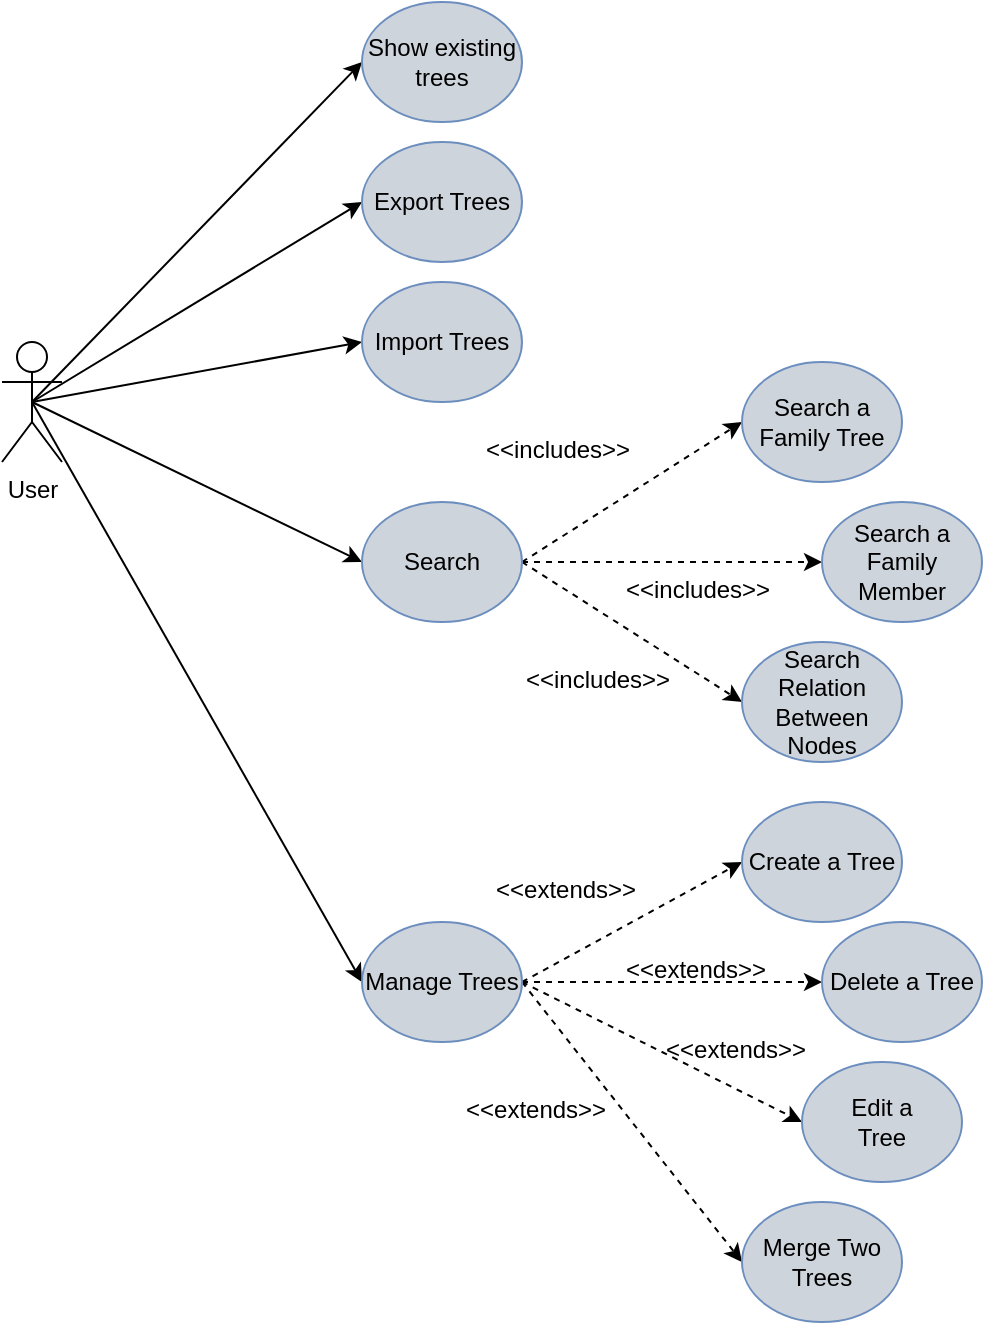 <mxfile version="15.9.1" type="device"><diagram id="8ynFQe-6-5DNuaUiLX24" name="Page-1"><mxGraphModel dx="1422" dy="752" grid="1" gridSize="10" guides="1" tooltips="1" connect="1" arrows="1" fold="1" page="1" pageScale="1" pageWidth="850" pageHeight="1100" math="0" shadow="0"><root><mxCell id="0"/><mxCell id="1" parent="0"/><mxCell id="_SxZ1mMRZh8LVdbe7auQ-15" style="edgeStyle=none;rounded=0;orthogonalLoop=1;jettySize=auto;html=1;exitX=0.5;exitY=0.5;exitDx=0;exitDy=0;exitPerimeter=0;entryX=0;entryY=0.5;entryDx=0;entryDy=0;" parent="1" source="_SxZ1mMRZh8LVdbe7auQ-1" target="73vyF5vkc-NGcU3Nevvp-14" edge="1"><mxGeometry relative="1" as="geometry"><mxPoint x="320" y="320" as="targetPoint"/></mxGeometry></mxCell><mxCell id="_SxZ1mMRZh8LVdbe7auQ-16" style="edgeStyle=none;rounded=0;orthogonalLoop=1;jettySize=auto;html=1;exitX=0.5;exitY=0.5;exitDx=0;exitDy=0;exitPerimeter=0;entryX=0;entryY=0.5;entryDx=0;entryDy=0;" parent="1" source="_SxZ1mMRZh8LVdbe7auQ-1" target="73vyF5vkc-NGcU3Nevvp-12" edge="1"><mxGeometry relative="1" as="geometry"><mxPoint x="320" y="375" as="targetPoint"/></mxGeometry></mxCell><mxCell id="_SxZ1mMRZh8LVdbe7auQ-17" style="edgeStyle=none;rounded=0;orthogonalLoop=1;jettySize=auto;html=1;exitX=0.5;exitY=0.5;exitDx=0;exitDy=0;exitPerimeter=0;entryX=0;entryY=0.5;entryDx=0;entryDy=0;" parent="1" source="_SxZ1mMRZh8LVdbe7auQ-1" target="73vyF5vkc-NGcU3Nevvp-13" edge="1"><mxGeometry relative="1" as="geometry"><mxPoint x="320.0" y="475" as="targetPoint"/></mxGeometry></mxCell><mxCell id="_SxZ1mMRZh8LVdbe7auQ-23" style="edgeStyle=none;rounded=0;orthogonalLoop=1;jettySize=auto;html=1;exitX=0.5;exitY=0.5;exitDx=0;exitDy=0;exitPerimeter=0;entryX=0;entryY=0.5;entryDx=0;entryDy=0;" parent="1" source="_SxZ1mMRZh8LVdbe7auQ-1" target="73vyF5vkc-NGcU3Nevvp-19" edge="1"><mxGeometry relative="1" as="geometry"><mxPoint x="320.0" y="685" as="targetPoint"/><Array as="points"/></mxGeometry></mxCell><mxCell id="_SxZ1mMRZh8LVdbe7auQ-1" value="&lt;div&gt;User&lt;/div&gt;" style="shape=umlActor;verticalLabelPosition=bottom;verticalAlign=top;html=1;outlineConnect=0;" parent="1" vertex="1"><mxGeometry x="140" y="370" width="30" height="60" as="geometry"/></mxCell><mxCell id="_SxZ1mMRZh8LVdbe7auQ-19" style="edgeStyle=none;rounded=0;orthogonalLoop=1;jettySize=auto;html=1;exitX=1;exitY=0.5;exitDx=0;exitDy=0;entryX=0;entryY=0.5;entryDx=0;entryDy=0;dashed=1;" parent="1" source="73vyF5vkc-NGcU3Nevvp-13" target="73vyF5vkc-NGcU3Nevvp-11" edge="1"><mxGeometry relative="1" as="geometry"><mxPoint x="510" y="400" as="targetPoint"/><mxPoint x="390.0" y="475" as="sourcePoint"/></mxGeometry></mxCell><mxCell id="_SxZ1mMRZh8LVdbe7auQ-20" style="edgeStyle=none;rounded=0;orthogonalLoop=1;jettySize=auto;html=1;exitX=1;exitY=0.5;exitDx=0;exitDy=0;entryX=0;entryY=0.5;entryDx=0;entryDy=0;dashed=1;" parent="1" source="73vyF5vkc-NGcU3Nevvp-13" target="73vyF5vkc-NGcU3Nevvp-10" edge="1"><mxGeometry relative="1" as="geometry"><mxPoint x="510" y="475" as="targetPoint"/><mxPoint x="390.0" y="475" as="sourcePoint"/></mxGeometry></mxCell><mxCell id="_SxZ1mMRZh8LVdbe7auQ-43" style="edgeStyle=none;rounded=0;orthogonalLoop=1;jettySize=auto;html=1;exitX=1;exitY=0.5;exitDx=0;exitDy=0;dashed=1;entryX=0;entryY=0.5;entryDx=0;entryDy=0;" parent="1" source="73vyF5vkc-NGcU3Nevvp-13" target="_SxZ1mMRZh8LVdbe7auQ-45" edge="1"><mxGeometry relative="1" as="geometry"><mxPoint x="490" y="550" as="targetPoint"/><mxPoint x="390.0" y="475" as="sourcePoint"/></mxGeometry></mxCell><mxCell id="_SxZ1mMRZh8LVdbe7auQ-14" style="edgeStyle=none;rounded=0;orthogonalLoop=1;jettySize=auto;html=1;entryX=0;entryY=0.5;entryDx=0;entryDy=0;" parent="1" target="73vyF5vkc-NGcU3Nevvp-15" edge="1"><mxGeometry relative="1" as="geometry"><mxPoint x="155" y="400" as="sourcePoint"/><mxPoint x="320" y="245" as="targetPoint"/></mxGeometry></mxCell><mxCell id="_SxZ1mMRZh8LVdbe7auQ-25" style="edgeStyle=none;rounded=0;orthogonalLoop=1;jettySize=auto;html=1;exitX=1;exitY=0.5;exitDx=0;exitDy=0;entryX=0;entryY=0.5;entryDx=0;entryDy=0;dashed=1;" parent="1" source="73vyF5vkc-NGcU3Nevvp-19" target="73vyF5vkc-NGcU3Nevvp-16" edge="1"><mxGeometry relative="1" as="geometry"><mxPoint x="510" y="625" as="targetPoint"/><mxPoint x="390" y="685" as="sourcePoint"/></mxGeometry></mxCell><mxCell id="_SxZ1mMRZh8LVdbe7auQ-31" style="edgeStyle=none;rounded=0;orthogonalLoop=1;jettySize=auto;html=1;dashed=1;entryX=0;entryY=0.5;entryDx=0;entryDy=0;exitX=1;exitY=0.5;exitDx=0;exitDy=0;" parent="1" source="73vyF5vkc-NGcU3Nevvp-19" target="73vyF5vkc-NGcU3Nevvp-17" edge="1"><mxGeometry relative="1" as="geometry"><Array as="points"/><mxPoint x="380" y="730" as="sourcePoint"/><mxPoint x="510.036" y="688.872" as="targetPoint"/></mxGeometry></mxCell><mxCell id="_SxZ1mMRZh8LVdbe7auQ-32" style="edgeStyle=none;rounded=0;orthogonalLoop=1;jettySize=auto;html=1;entryX=0;entryY=0.5;entryDx=0;entryDy=0;dashed=1;exitX=1;exitY=0.5;exitDx=0;exitDy=0;" parent="1" source="73vyF5vkc-NGcU3Nevvp-19" target="73vyF5vkc-NGcU3Nevvp-18" edge="1"><mxGeometry relative="1" as="geometry"><mxPoint x="380" y="730" as="sourcePoint"/><mxPoint x="510" y="755" as="targetPoint"/></mxGeometry></mxCell><mxCell id="_SxZ1mMRZh8LVdbe7auQ-46" style="edgeStyle=none;rounded=0;orthogonalLoop=1;jettySize=auto;html=1;exitX=1;exitY=0.5;exitDx=0;exitDy=0;dashed=1;entryX=0;entryY=0.5;entryDx=0;entryDy=0;" parent="1" source="73vyF5vkc-NGcU3Nevvp-19" target="_SxZ1mMRZh8LVdbe7auQ-47" edge="1"><mxGeometry relative="1" as="geometry"><mxPoint x="510" y="830" as="targetPoint"/><mxPoint x="390" y="685" as="sourcePoint"/></mxGeometry></mxCell><mxCell id="_SxZ1mMRZh8LVdbe7auQ-28" style="edgeStyle=none;rounded=0;orthogonalLoop=1;jettySize=auto;html=1;entryX=0;entryY=0.5;entryDx=0;entryDy=0;" parent="1" edge="1"><mxGeometry relative="1" as="geometry"><mxPoint x="510" y="625" as="sourcePoint"/><mxPoint x="510" y="625" as="targetPoint"/></mxGeometry></mxCell><mxCell id="_SxZ1mMRZh8LVdbe7auQ-36" value="&amp;lt;&amp;lt;extends&amp;gt;&amp;gt;" style="text;whiteSpace=wrap;html=1;" parent="1" vertex="1"><mxGeometry x="385" y="630" width="80" height="20" as="geometry"/></mxCell><mxCell id="_SxZ1mMRZh8LVdbe7auQ-37" value="&amp;lt;&amp;lt;extends&amp;gt;&amp;gt;" style="text;whiteSpace=wrap;html=1;" parent="1" vertex="1"><mxGeometry x="450" y="670" width="80" height="20" as="geometry"/></mxCell><mxCell id="_SxZ1mMRZh8LVdbe7auQ-38" value="&amp;lt;&amp;lt;extends&amp;gt;&amp;gt;" style="text;whiteSpace=wrap;html=1;" parent="1" vertex="1"><mxGeometry x="370" y="740" width="80" height="20" as="geometry"/></mxCell><mxCell id="_SxZ1mMRZh8LVdbe7auQ-39" value="&amp;lt;&amp;lt;includes&amp;gt;&amp;gt;" style="text;whiteSpace=wrap;html=1;" parent="1" vertex="1"><mxGeometry x="380" y="410" width="80" height="20" as="geometry"/></mxCell><mxCell id="_SxZ1mMRZh8LVdbe7auQ-41" style="edgeStyle=none;rounded=0;orthogonalLoop=1;jettySize=auto;html=1;exitX=0.5;exitY=1;exitDx=0;exitDy=0;" parent="1" source="_SxZ1mMRZh8LVdbe7auQ-39" target="_SxZ1mMRZh8LVdbe7auQ-39" edge="1"><mxGeometry relative="1" as="geometry"/></mxCell><mxCell id="_SxZ1mMRZh8LVdbe7auQ-42" value="&amp;lt;&amp;lt;includes&amp;gt;&amp;gt;" style="text;whiteSpace=wrap;html=1;" parent="1" vertex="1"><mxGeometry x="450" y="480" width="80" height="20" as="geometry"/></mxCell><mxCell id="_SxZ1mMRZh8LVdbe7auQ-44" value="&amp;lt;&amp;lt;includes&amp;gt;&amp;gt;" style="text;whiteSpace=wrap;html=1;" parent="1" vertex="1"><mxGeometry x="400" y="525" width="80" height="20" as="geometry"/></mxCell><mxCell id="_SxZ1mMRZh8LVdbe7auQ-45" value="Search Relation Between Nodes" style="ellipse;whiteSpace=wrap;html=1;fillColor=#CED4DB;strokeColor=#6c8ebf;" parent="1" vertex="1"><mxGeometry x="510" y="520" width="80" height="60" as="geometry"/></mxCell><mxCell id="_SxZ1mMRZh8LVdbe7auQ-47" value="Merge Two Trees" style="ellipse;whiteSpace=wrap;html=1;fillColor=#CED4DB;strokeColor=#6c8ebf;" parent="1" vertex="1"><mxGeometry x="510" y="800" width="80" height="60" as="geometry"/></mxCell><mxCell id="73vyF5vkc-NGcU3Nevvp-10" value="&lt;div&gt;Search a Family Member&lt;br&gt;&lt;/div&gt;" style="ellipse;whiteSpace=wrap;html=1;fillColor=#CED4DB;strokeColor=#6c8ebf;" vertex="1" parent="1"><mxGeometry x="550" y="450" width="80" height="60" as="geometry"/></mxCell><mxCell id="73vyF5vkc-NGcU3Nevvp-11" value="Search a Family Tree" style="ellipse;whiteSpace=wrap;html=1;fillColor=#CED4DB;strokeColor=#6c8ebf;" vertex="1" parent="1"><mxGeometry x="510" y="380" width="80" height="60" as="geometry"/></mxCell><mxCell id="73vyF5vkc-NGcU3Nevvp-12" value="&lt;div&gt;Import Trees&lt;/div&gt;" style="ellipse;whiteSpace=wrap;html=1;fillColor=#CED4DB;strokeColor=#6c8ebf;" vertex="1" parent="1"><mxGeometry x="320" y="340" width="80" height="60" as="geometry"/></mxCell><mxCell id="73vyF5vkc-NGcU3Nevvp-13" value="Search" style="ellipse;whiteSpace=wrap;html=1;fillColor=#CED4DB;strokeColor=#6c8ebf;" vertex="1" parent="1"><mxGeometry x="320" y="450" width="80" height="60" as="geometry"/></mxCell><mxCell id="73vyF5vkc-NGcU3Nevvp-14" value="Export Trees" style="ellipse;whiteSpace=wrap;html=1;fillColor=#CED4DB;strokeColor=#6c8ebf;" vertex="1" parent="1"><mxGeometry x="320" y="270" width="80" height="60" as="geometry"/></mxCell><mxCell id="73vyF5vkc-NGcU3Nevvp-15" value="&lt;div&gt;Show existing trees&lt;/div&gt;" style="ellipse;whiteSpace=wrap;html=1;fillColor=#CED4DB;strokeColor=#6c8ebf;" vertex="1" parent="1"><mxGeometry x="320" y="200" width="80" height="60" as="geometry"/></mxCell><mxCell id="73vyF5vkc-NGcU3Nevvp-16" value="Create a Tree" style="ellipse;whiteSpace=wrap;html=1;fillColor=#CED4DB;strokeColor=#6c8ebf;" vertex="1" parent="1"><mxGeometry x="510" y="600" width="80" height="60" as="geometry"/></mxCell><mxCell id="73vyF5vkc-NGcU3Nevvp-17" value="Delete a Tree" style="ellipse;whiteSpace=wrap;html=1;fillColor=#CED4DB;strokeColor=#6c8ebf;" vertex="1" parent="1"><mxGeometry x="550" y="660" width="80" height="60" as="geometry"/></mxCell><mxCell id="73vyF5vkc-NGcU3Nevvp-18" value="&lt;div&gt;Edit a&lt;/div&gt;&lt;div&gt;Tree&lt;/div&gt;" style="ellipse;whiteSpace=wrap;html=1;fillColor=#CED4DB;strokeColor=#6c8ebf;" vertex="1" parent="1"><mxGeometry x="540" y="730" width="80" height="60" as="geometry"/></mxCell><mxCell id="73vyF5vkc-NGcU3Nevvp-19" value="&lt;div&gt;Manage Trees&lt;/div&gt;" style="ellipse;whiteSpace=wrap;html=1;fillColor=#CED4DB;strokeColor=#6c8ebf;" vertex="1" parent="1"><mxGeometry x="320" y="660" width="80" height="60" as="geometry"/></mxCell><mxCell id="73vyF5vkc-NGcU3Nevvp-23" value="&amp;lt;&amp;lt;extends&amp;gt;&amp;gt;" style="text;whiteSpace=wrap;html=1;" vertex="1" parent="1"><mxGeometry x="470" y="710" width="80" height="20" as="geometry"/></mxCell></root></mxGraphModel></diagram></mxfile>